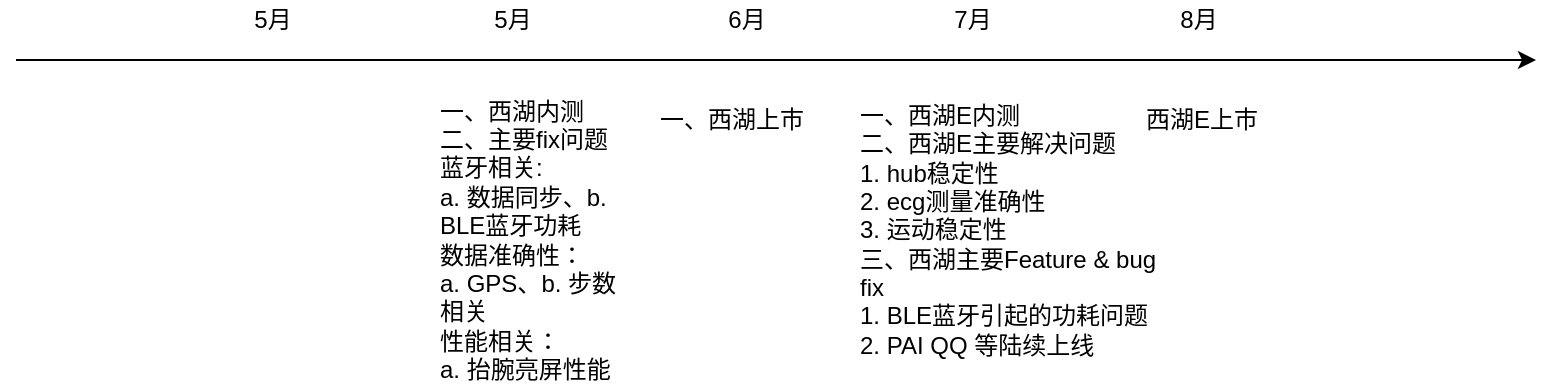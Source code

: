 <mxfile version="12.3.7" type="github" pages="1">
  <diagram id="CdVP9Yj6gYEWzU6RodmW" name="Page-1">
    <mxGraphModel dx="1069" dy="472" grid="1" gridSize="10" guides="1" tooltips="1" connect="1" arrows="1" fold="1" page="1" pageScale="1" pageWidth="827" pageHeight="1169" math="0" shadow="0">
      <root>
        <mxCell id="0"/>
        <mxCell id="1" parent="0"/>
        <mxCell id="Cuy72bO0qt5xlUzaLKjf-1" value="" style="endArrow=classic;html=1;" edge="1" parent="1">
          <mxGeometry width="50" height="50" relative="1" as="geometry">
            <mxPoint x="40" y="220" as="sourcePoint"/>
            <mxPoint x="800" y="220" as="targetPoint"/>
          </mxGeometry>
        </mxCell>
        <mxCell id="Cuy72bO0qt5xlUzaLKjf-2" value="6月" style="text;html=1;strokeColor=none;fillColor=none;align=center;verticalAlign=middle;whiteSpace=wrap;rounded=0;" vertex="1" parent="1">
          <mxGeometry x="377" y="190" width="57" height="20" as="geometry"/>
        </mxCell>
        <mxCell id="Cuy72bO0qt5xlUzaLKjf-3" value="7月" style="text;html=1;strokeColor=none;fillColor=none;align=center;verticalAlign=middle;whiteSpace=wrap;rounded=0;" vertex="1" parent="1">
          <mxGeometry x="490" y="190" width="57" height="20" as="geometry"/>
        </mxCell>
        <mxCell id="Cuy72bO0qt5xlUzaLKjf-4" value="8月" style="text;html=1;strokeColor=none;fillColor=none;align=center;verticalAlign=middle;whiteSpace=wrap;rounded=0;" vertex="1" parent="1">
          <mxGeometry x="603" y="190" width="57" height="20" as="geometry"/>
        </mxCell>
        <mxCell id="Cuy72bO0qt5xlUzaLKjf-5" value="一、西湖E内测&lt;br&gt;二、西湖E主要解决问题&lt;br&gt;1. hub稳定性&lt;br&gt;2. ecg测量准确性&lt;br&gt;3. 运动稳定性&lt;br&gt;三、西湖主要Feature &amp;amp; bug fix&lt;br&gt;1. BLE蓝牙引起的功耗问题&lt;br&gt;2. PAI QQ 等陆续上线" style="text;html=1;strokeColor=none;fillColor=none;align=left;verticalAlign=middle;whiteSpace=wrap;rounded=0;" vertex="1" parent="1">
          <mxGeometry x="460" y="240" width="160" height="130" as="geometry"/>
        </mxCell>
        <mxCell id="Cuy72bO0qt5xlUzaLKjf-6" value="西湖E上市" style="text;html=1;strokeColor=none;fillColor=none;align=center;verticalAlign=middle;whiteSpace=wrap;rounded=0;" vertex="1" parent="1">
          <mxGeometry x="603" y="240" width="60" height="20" as="geometry"/>
        </mxCell>
        <mxCell id="Cuy72bO0qt5xlUzaLKjf-7" value="一、西湖上市" style="text;html=1;strokeColor=none;fillColor=none;align=left;verticalAlign=middle;whiteSpace=wrap;rounded=0;" vertex="1" parent="1">
          <mxGeometry x="360" y="240" width="90" height="20" as="geometry"/>
        </mxCell>
        <mxCell id="Cuy72bO0qt5xlUzaLKjf-8" value="5月" style="text;html=1;strokeColor=none;fillColor=none;align=center;verticalAlign=middle;whiteSpace=wrap;rounded=0;" vertex="1" parent="1">
          <mxGeometry x="260" y="190" width="57" height="20" as="geometry"/>
        </mxCell>
        <mxCell id="Cuy72bO0qt5xlUzaLKjf-9" value="一、西湖内测&lt;br&gt;二、主要fix问题&lt;br&gt;&lt;div&gt;蓝牙相关:&lt;/div&gt;&lt;div&gt;a. 数据同步、&lt;span&gt;b. BLE蓝牙功耗&lt;/span&gt;&lt;/div&gt;&lt;div&gt;数据准确性：&lt;/div&gt;&lt;div&gt;a. GPS、&lt;span&gt;b. 步数相关&lt;/span&gt;&lt;/div&gt;&lt;div&gt;性能相关：&lt;/div&gt;&lt;div&gt;a. 抬腕亮屏性能&lt;/div&gt;" style="text;html=1;strokeColor=none;fillColor=none;align=left;verticalAlign=middle;whiteSpace=wrap;rounded=0;" vertex="1" parent="1">
          <mxGeometry x="250" y="240" width="100" height="140" as="geometry"/>
        </mxCell>
        <mxCell id="Cuy72bO0qt5xlUzaLKjf-10" value="5月" style="text;html=1;strokeColor=none;fillColor=none;align=center;verticalAlign=middle;whiteSpace=wrap;rounded=0;" vertex="1" parent="1">
          <mxGeometry x="140" y="190" width="57" height="20" as="geometry"/>
        </mxCell>
      </root>
    </mxGraphModel>
  </diagram>
</mxfile>
